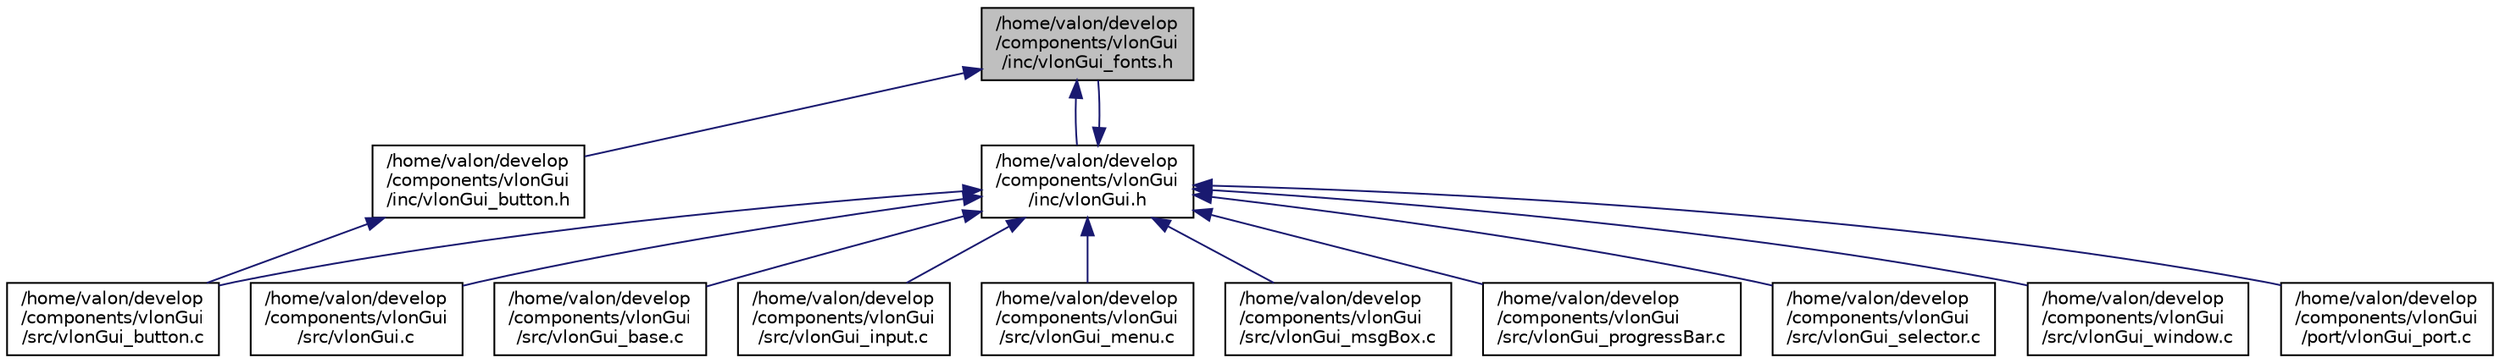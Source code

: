 digraph "/home/valon/develop/components/vlonGui/inc/vlonGui_fonts.h"
{
  edge [fontname="Helvetica",fontsize="10",labelfontname="Helvetica",labelfontsize="10"];
  node [fontname="Helvetica",fontsize="10",shape=record];
  Node5 [label="/home/valon/develop\l/components/vlonGui\l/inc/vlonGui_fonts.h",height=0.2,width=0.4,color="black", fillcolor="grey75", style="filled", fontcolor="black"];
  Node5 -> Node6 [dir="back",color="midnightblue",fontsize="10",style="solid",fontname="Helvetica"];
  Node6 [label="/home/valon/develop\l/components/vlonGui\l/inc/vlonGui.h",height=0.2,width=0.4,color="black", fillcolor="white", style="filled",URL="$vlonGui_8h.html"];
  Node6 -> Node5 [dir="back",color="midnightblue",fontsize="10",style="solid",fontname="Helvetica"];
  Node6 -> Node7 [dir="back",color="midnightblue",fontsize="10",style="solid",fontname="Helvetica"];
  Node7 [label="/home/valon/develop\l/components/vlonGui\l/src/vlonGui.c",height=0.2,width=0.4,color="black", fillcolor="white", style="filled",URL="$vlonGui_8c.html"];
  Node6 -> Node8 [dir="back",color="midnightblue",fontsize="10",style="solid",fontname="Helvetica"];
  Node8 [label="/home/valon/develop\l/components/vlonGui\l/src/vlonGui_base.c",height=0.2,width=0.4,color="black", fillcolor="white", style="filled",URL="$vlonGui__base_8c.html"];
  Node6 -> Node9 [dir="back",color="midnightblue",fontsize="10",style="solid",fontname="Helvetica"];
  Node9 [label="/home/valon/develop\l/components/vlonGui\l/src/vlonGui_button.c",height=0.2,width=0.4,color="black", fillcolor="white", style="filled",URL="$vlonGui__button_8c.html"];
  Node6 -> Node10 [dir="back",color="midnightblue",fontsize="10",style="solid",fontname="Helvetica"];
  Node10 [label="/home/valon/develop\l/components/vlonGui\l/src/vlonGui_input.c",height=0.2,width=0.4,color="black", fillcolor="white", style="filled",URL="$vlonGui__input_8c.html"];
  Node6 -> Node11 [dir="back",color="midnightblue",fontsize="10",style="solid",fontname="Helvetica"];
  Node11 [label="/home/valon/develop\l/components/vlonGui\l/src/vlonGui_menu.c",height=0.2,width=0.4,color="black", fillcolor="white", style="filled",URL="$vlonGui__menu_8c.html"];
  Node6 -> Node12 [dir="back",color="midnightblue",fontsize="10",style="solid",fontname="Helvetica"];
  Node12 [label="/home/valon/develop\l/components/vlonGui\l/src/vlonGui_msgBox.c",height=0.2,width=0.4,color="black", fillcolor="white", style="filled",URL="$vlonGui__msgBox_8c.html"];
  Node6 -> Node13 [dir="back",color="midnightblue",fontsize="10",style="solid",fontname="Helvetica"];
  Node13 [label="/home/valon/develop\l/components/vlonGui\l/src/vlonGui_progressBar.c",height=0.2,width=0.4,color="black", fillcolor="white", style="filled",URL="$vlonGui__progressBar_8c.html"];
  Node6 -> Node14 [dir="back",color="midnightblue",fontsize="10",style="solid",fontname="Helvetica"];
  Node14 [label="/home/valon/develop\l/components/vlonGui\l/src/vlonGui_selector.c",height=0.2,width=0.4,color="black", fillcolor="white", style="filled",URL="$vlonGui__selector_8c.html"];
  Node6 -> Node15 [dir="back",color="midnightblue",fontsize="10",style="solid",fontname="Helvetica"];
  Node15 [label="/home/valon/develop\l/components/vlonGui\l/src/vlonGui_window.c",height=0.2,width=0.4,color="black", fillcolor="white", style="filled",URL="$vlonGui__window_8c.html"];
  Node6 -> Node16 [dir="back",color="midnightblue",fontsize="10",style="solid",fontname="Helvetica"];
  Node16 [label="/home/valon/develop\l/components/vlonGui\l/port/vlonGui_port.c",height=0.2,width=0.4,color="black", fillcolor="white", style="filled",URL="$vlonGui__port_8c.html"];
  Node5 -> Node17 [dir="back",color="midnightblue",fontsize="10",style="solid",fontname="Helvetica"];
  Node17 [label="/home/valon/develop\l/components/vlonGui\l/inc/vlonGui_button.h",height=0.2,width=0.4,color="black", fillcolor="white", style="filled",URL="$vlonGui__button_8h.html"];
  Node17 -> Node9 [dir="back",color="midnightblue",fontsize="10",style="solid",fontname="Helvetica"];
}
